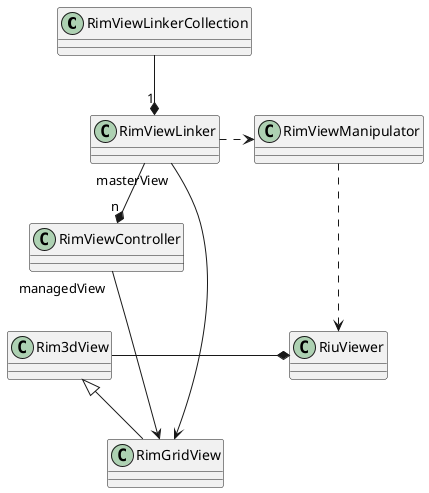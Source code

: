 @startuml

RimViewLinkerCollection --* "1" RimViewLinker
RimViewLinker --* "n" RimViewController
RimViewLinker "masterView" --->  RimGridView

RimViewController "managedView" --->  RimGridView

Rim3dView <|-- RimGridView


RimViewLinker .>  RimViewManipulator
Rim3dView  -* RiuViewer
RimViewManipulator ...> RiuViewer

@enduml
